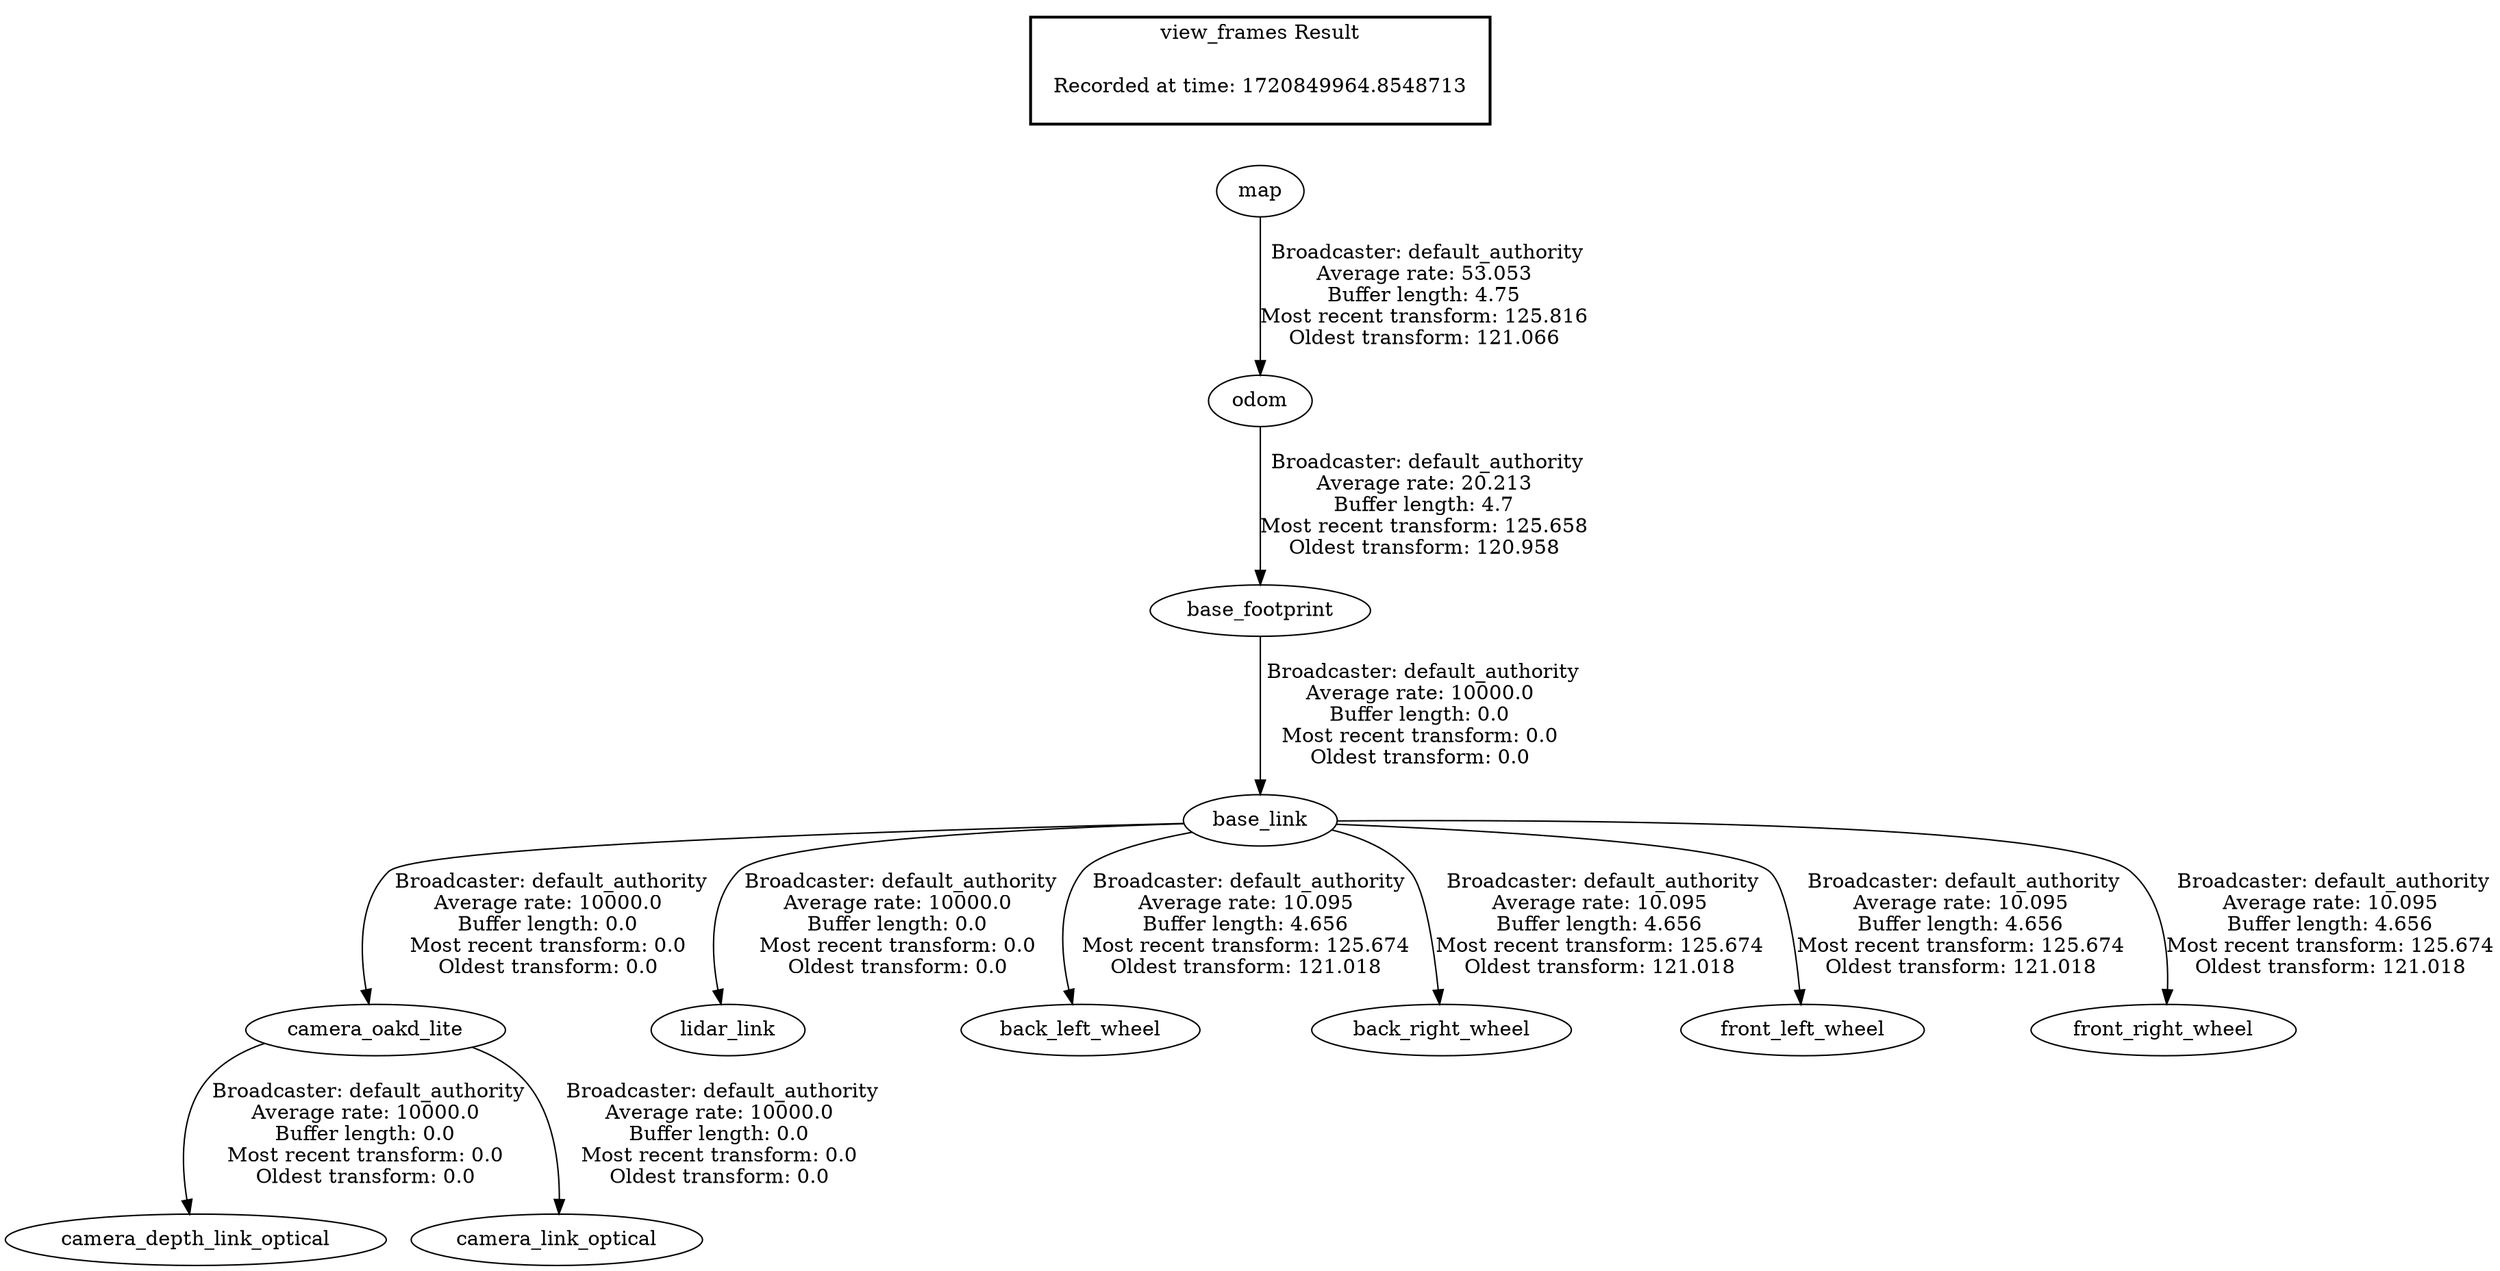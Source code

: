 digraph G {
"map" -> "odom"[label=" Broadcaster: default_authority\nAverage rate: 53.053\nBuffer length: 4.75\nMost recent transform: 125.816\nOldest transform: 121.066\n"];
"base_footprint" -> "base_link"[label=" Broadcaster: default_authority\nAverage rate: 10000.0\nBuffer length: 0.0\nMost recent transform: 0.0\nOldest transform: 0.0\n"];
"odom" -> "base_footprint"[label=" Broadcaster: default_authority\nAverage rate: 20.213\nBuffer length: 4.7\nMost recent transform: 125.658\nOldest transform: 120.958\n"];
"camera_oakd_lite" -> "camera_depth_link_optical"[label=" Broadcaster: default_authority\nAverage rate: 10000.0\nBuffer length: 0.0\nMost recent transform: 0.0\nOldest transform: 0.0\n"];
"base_link" -> "camera_oakd_lite"[label=" Broadcaster: default_authority\nAverage rate: 10000.0\nBuffer length: 0.0\nMost recent transform: 0.0\nOldest transform: 0.0\n"];
"camera_oakd_lite" -> "camera_link_optical"[label=" Broadcaster: default_authority\nAverage rate: 10000.0\nBuffer length: 0.0\nMost recent transform: 0.0\nOldest transform: 0.0\n"];
"base_link" -> "lidar_link"[label=" Broadcaster: default_authority\nAverage rate: 10000.0\nBuffer length: 0.0\nMost recent transform: 0.0\nOldest transform: 0.0\n"];
"base_link" -> "back_left_wheel"[label=" Broadcaster: default_authority\nAverage rate: 10.095\nBuffer length: 4.656\nMost recent transform: 125.674\nOldest transform: 121.018\n"];
"base_link" -> "back_right_wheel"[label=" Broadcaster: default_authority\nAverage rate: 10.095\nBuffer length: 4.656\nMost recent transform: 125.674\nOldest transform: 121.018\n"];
"base_link" -> "front_left_wheel"[label=" Broadcaster: default_authority\nAverage rate: 10.095\nBuffer length: 4.656\nMost recent transform: 125.674\nOldest transform: 121.018\n"];
"base_link" -> "front_right_wheel"[label=" Broadcaster: default_authority\nAverage rate: 10.095\nBuffer length: 4.656\nMost recent transform: 125.674\nOldest transform: 121.018\n"];
edge [style=invis];
 subgraph cluster_legend { style=bold; color=black; label ="view_frames Result";
"Recorded at time: 1720849964.8548713"[ shape=plaintext ] ;
}->"map";
}
